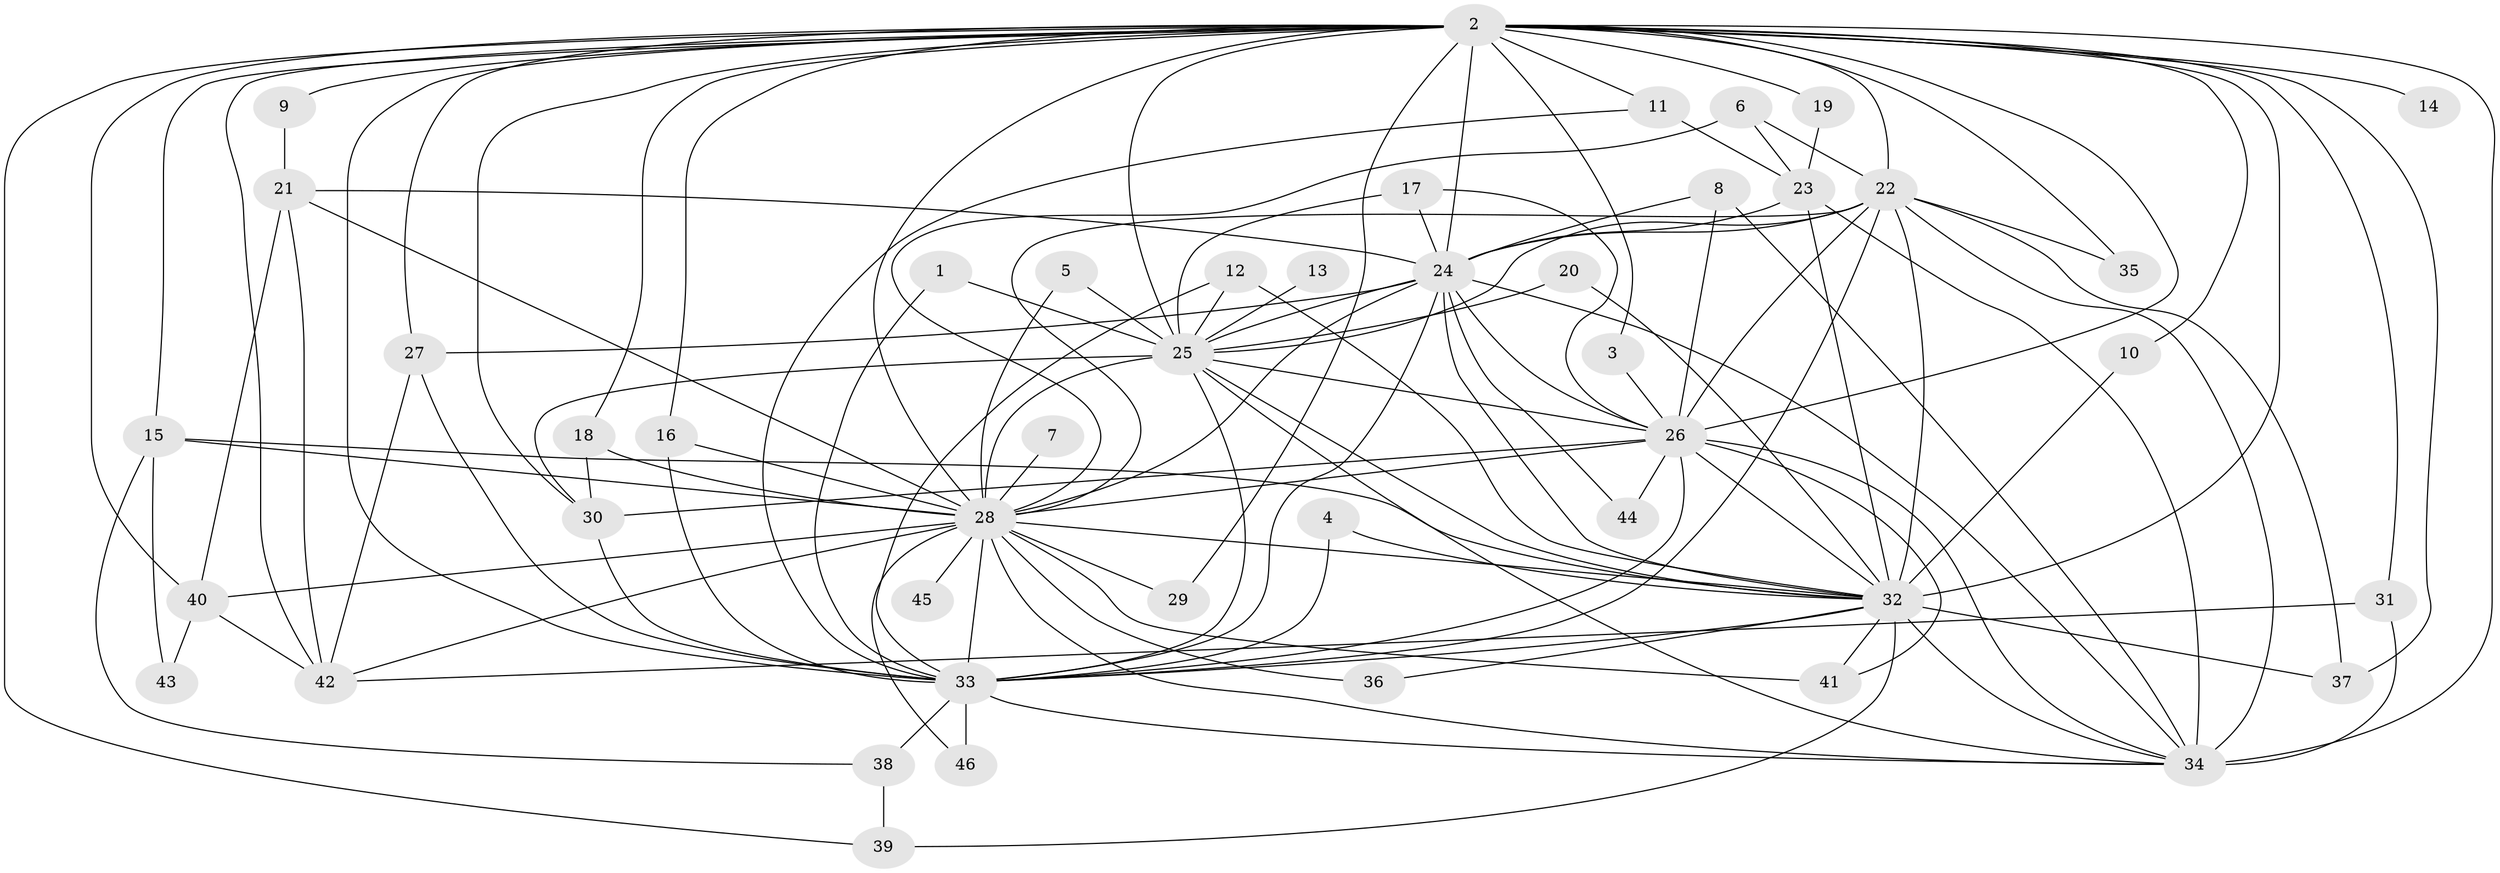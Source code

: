// original degree distribution, {17: 0.01098901098901099, 30: 0.01098901098901099, 14: 0.01098901098901099, 15: 0.02197802197802198, 20: 0.01098901098901099, 27: 0.01098901098901099, 21: 0.02197802197802198, 25: 0.01098901098901099, 3: 0.25274725274725274, 5: 0.02197802197802198, 4: 0.054945054945054944, 6: 0.02197802197802198, 2: 0.5384615384615384}
// Generated by graph-tools (version 1.1) at 2025/25/03/09/25 03:25:37]
// undirected, 46 vertices, 126 edges
graph export_dot {
graph [start="1"]
  node [color=gray90,style=filled];
  1;
  2;
  3;
  4;
  5;
  6;
  7;
  8;
  9;
  10;
  11;
  12;
  13;
  14;
  15;
  16;
  17;
  18;
  19;
  20;
  21;
  22;
  23;
  24;
  25;
  26;
  27;
  28;
  29;
  30;
  31;
  32;
  33;
  34;
  35;
  36;
  37;
  38;
  39;
  40;
  41;
  42;
  43;
  44;
  45;
  46;
  1 -- 25 [weight=1.0];
  1 -- 33 [weight=1.0];
  2 -- 3 [weight=1.0];
  2 -- 9 [weight=1.0];
  2 -- 10 [weight=1.0];
  2 -- 11 [weight=1.0];
  2 -- 14 [weight=1.0];
  2 -- 15 [weight=1.0];
  2 -- 16 [weight=1.0];
  2 -- 18 [weight=1.0];
  2 -- 19 [weight=1.0];
  2 -- 22 [weight=2.0];
  2 -- 24 [weight=2.0];
  2 -- 25 [weight=4.0];
  2 -- 26 [weight=2.0];
  2 -- 27 [weight=1.0];
  2 -- 28 [weight=3.0];
  2 -- 29 [weight=1.0];
  2 -- 30 [weight=1.0];
  2 -- 31 [weight=1.0];
  2 -- 32 [weight=5.0];
  2 -- 33 [weight=2.0];
  2 -- 34 [weight=4.0];
  2 -- 35 [weight=1.0];
  2 -- 37 [weight=1.0];
  2 -- 39 [weight=1.0];
  2 -- 40 [weight=2.0];
  2 -- 42 [weight=1.0];
  3 -- 26 [weight=1.0];
  4 -- 32 [weight=1.0];
  4 -- 33 [weight=2.0];
  5 -- 25 [weight=1.0];
  5 -- 28 [weight=1.0];
  6 -- 22 [weight=1.0];
  6 -- 23 [weight=1.0];
  6 -- 28 [weight=1.0];
  7 -- 28 [weight=1.0];
  8 -- 24 [weight=1.0];
  8 -- 26 [weight=1.0];
  8 -- 34 [weight=1.0];
  9 -- 21 [weight=1.0];
  10 -- 32 [weight=1.0];
  11 -- 23 [weight=1.0];
  11 -- 33 [weight=1.0];
  12 -- 25 [weight=1.0];
  12 -- 32 [weight=1.0];
  12 -- 33 [weight=1.0];
  13 -- 25 [weight=1.0];
  15 -- 28 [weight=1.0];
  15 -- 32 [weight=1.0];
  15 -- 38 [weight=1.0];
  15 -- 43 [weight=1.0];
  16 -- 28 [weight=1.0];
  16 -- 33 [weight=1.0];
  17 -- 24 [weight=1.0];
  17 -- 25 [weight=1.0];
  17 -- 26 [weight=1.0];
  18 -- 28 [weight=1.0];
  18 -- 30 [weight=1.0];
  19 -- 23 [weight=1.0];
  20 -- 25 [weight=1.0];
  20 -- 32 [weight=1.0];
  21 -- 24 [weight=1.0];
  21 -- 28 [weight=1.0];
  21 -- 40 [weight=1.0];
  21 -- 42 [weight=1.0];
  22 -- 24 [weight=1.0];
  22 -- 25 [weight=2.0];
  22 -- 26 [weight=2.0];
  22 -- 28 [weight=2.0];
  22 -- 32 [weight=2.0];
  22 -- 33 [weight=2.0];
  22 -- 34 [weight=1.0];
  22 -- 35 [weight=1.0];
  22 -- 37 [weight=1.0];
  23 -- 24 [weight=1.0];
  23 -- 32 [weight=3.0];
  23 -- 34 [weight=1.0];
  24 -- 25 [weight=1.0];
  24 -- 26 [weight=1.0];
  24 -- 27 [weight=1.0];
  24 -- 28 [weight=1.0];
  24 -- 32 [weight=1.0];
  24 -- 33 [weight=1.0];
  24 -- 34 [weight=1.0];
  24 -- 44 [weight=1.0];
  25 -- 26 [weight=2.0];
  25 -- 28 [weight=1.0];
  25 -- 30 [weight=1.0];
  25 -- 32 [weight=1.0];
  25 -- 33 [weight=1.0];
  25 -- 34 [weight=1.0];
  26 -- 28 [weight=1.0];
  26 -- 30 [weight=2.0];
  26 -- 32 [weight=1.0];
  26 -- 33 [weight=2.0];
  26 -- 34 [weight=1.0];
  26 -- 41 [weight=1.0];
  26 -- 44 [weight=1.0];
  27 -- 33 [weight=1.0];
  27 -- 42 [weight=1.0];
  28 -- 29 [weight=1.0];
  28 -- 32 [weight=1.0];
  28 -- 33 [weight=1.0];
  28 -- 34 [weight=1.0];
  28 -- 36 [weight=1.0];
  28 -- 40 [weight=1.0];
  28 -- 41 [weight=1.0];
  28 -- 42 [weight=1.0];
  28 -- 45 [weight=1.0];
  28 -- 46 [weight=1.0];
  30 -- 33 [weight=1.0];
  31 -- 34 [weight=1.0];
  31 -- 42 [weight=1.0];
  32 -- 33 [weight=2.0];
  32 -- 34 [weight=1.0];
  32 -- 36 [weight=1.0];
  32 -- 37 [weight=1.0];
  32 -- 39 [weight=1.0];
  32 -- 41 [weight=1.0];
  33 -- 34 [weight=1.0];
  33 -- 38 [weight=2.0];
  33 -- 46 [weight=1.0];
  38 -- 39 [weight=1.0];
  40 -- 42 [weight=1.0];
  40 -- 43 [weight=1.0];
}
